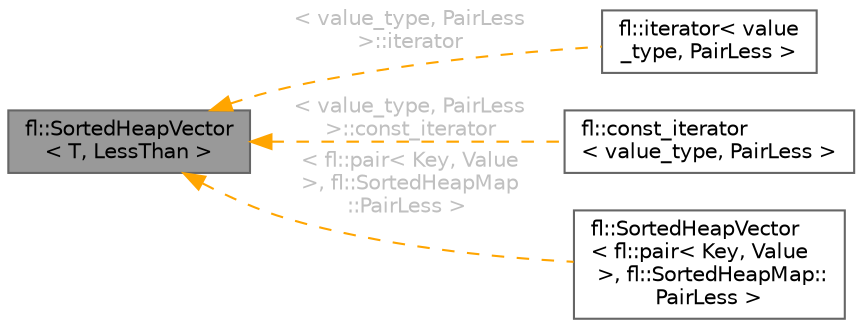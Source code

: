digraph "fl::SortedHeapVector&lt; T, LessThan &gt;"
{
 // INTERACTIVE_SVG=YES
 // LATEX_PDF_SIZE
  bgcolor="transparent";
  edge [fontname=Helvetica,fontsize=10,labelfontname=Helvetica,labelfontsize=10];
  node [fontname=Helvetica,fontsize=10,shape=box,height=0.2,width=0.4];
  rankdir="LR";
  Node1 [id="Node000001",label="fl::SortedHeapVector\l\< T, LessThan \>",height=0.2,width=0.4,color="gray40", fillcolor="grey60", style="filled", fontcolor="black",tooltip=" "];
  Node1 -> Node2 [id="edge1_Node000001_Node000002",dir="back",color="orange",style="dashed",tooltip=" ",label=" \< value_type, PairLess\l \>::iterator",fontcolor="grey" ];
  Node2 [id="Node000002",label="fl::iterator\< value\l_type, PairLess \>",height=0.2,width=0.4,color="gray40", fillcolor="white", style="filled",URL="$d0/d5c/classfl_1_1_sorted_heap_vector.html",tooltip=" "];
  Node1 -> Node3 [id="edge2_Node000001_Node000003",dir="back",color="orange",style="dashed",tooltip=" ",label=" \< value_type, PairLess\l \>::const_iterator",fontcolor="grey" ];
  Node3 [id="Node000003",label="fl::const_iterator\l\< value_type, PairLess \>",height=0.2,width=0.4,color="gray40", fillcolor="white", style="filled",URL="$d0/d5c/classfl_1_1_sorted_heap_vector.html",tooltip=" "];
  Node1 -> Node4 [id="edge3_Node000001_Node000004",dir="back",color="orange",style="dashed",tooltip=" ",label=" \< fl::pair\< Key, Value\l \>, fl::SortedHeapMap\l::PairLess \>",fontcolor="grey" ];
  Node4 [id="Node000004",label="fl::SortedHeapVector\l\< fl::pair\< Key, Value\l \>, fl::SortedHeapMap::\lPairLess \>",height=0.2,width=0.4,color="gray40", fillcolor="white", style="filled",URL="$d0/d5c/classfl_1_1_sorted_heap_vector.html",tooltip=" "];
}
